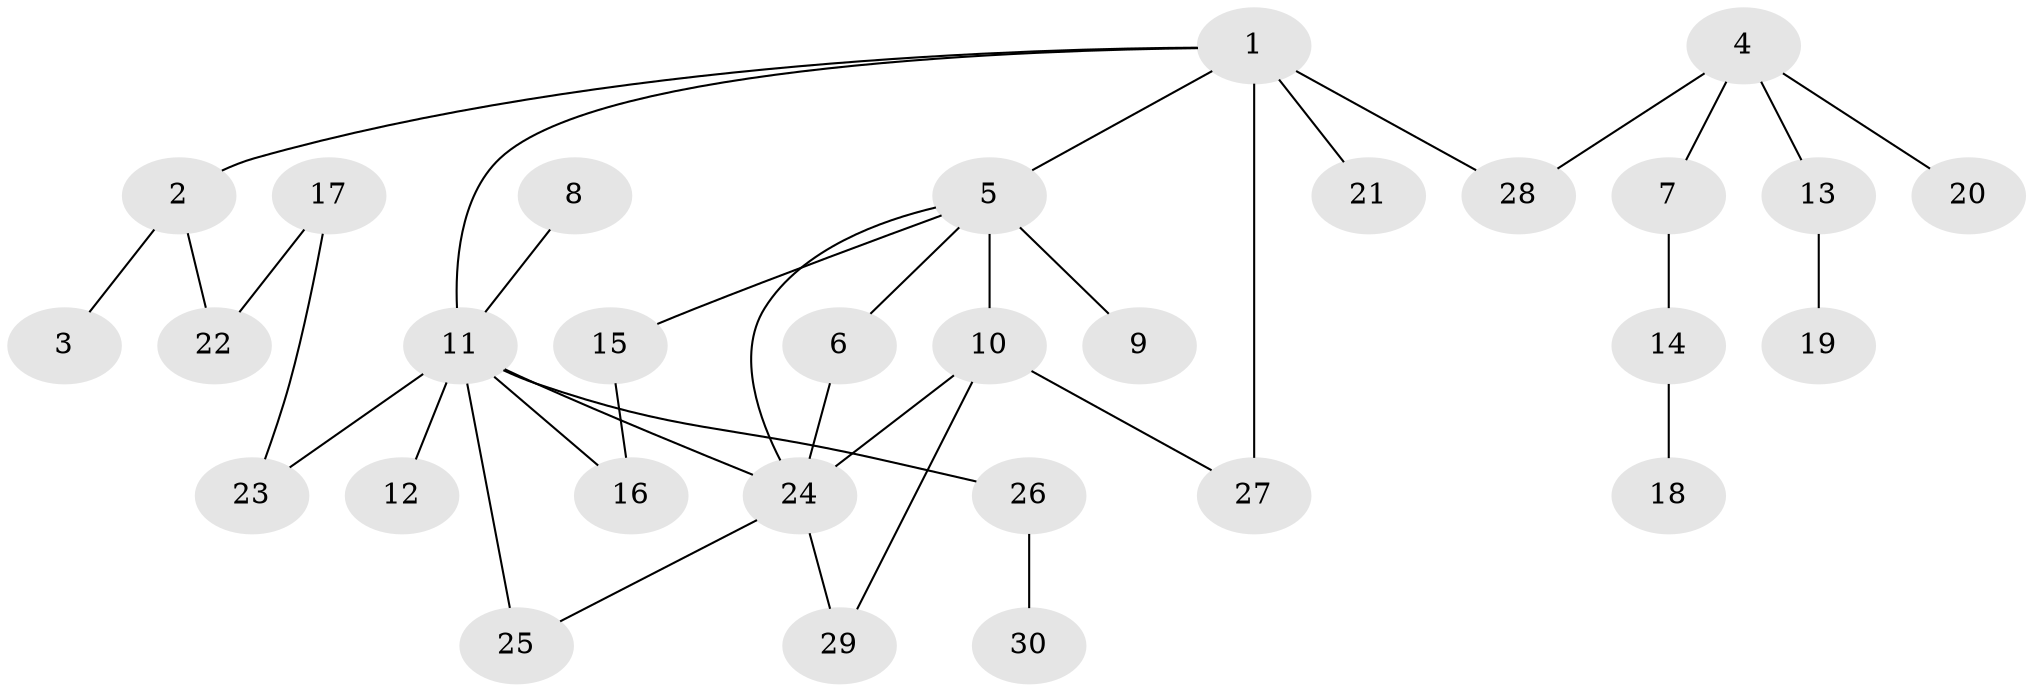 // original degree distribution, {3: 0.2542372881355932, 7: 0.01694915254237288, 8: 0.01694915254237288, 2: 0.288135593220339, 5: 0.03389830508474576, 1: 0.3389830508474576, 6: 0.03389830508474576, 4: 0.01694915254237288}
// Generated by graph-tools (version 1.1) at 2025/49/03/09/25 03:49:22]
// undirected, 30 vertices, 37 edges
graph export_dot {
graph [start="1"]
  node [color=gray90,style=filled];
  1;
  2;
  3;
  4;
  5;
  6;
  7;
  8;
  9;
  10;
  11;
  12;
  13;
  14;
  15;
  16;
  17;
  18;
  19;
  20;
  21;
  22;
  23;
  24;
  25;
  26;
  27;
  28;
  29;
  30;
  1 -- 2 [weight=1.0];
  1 -- 5 [weight=1.0];
  1 -- 11 [weight=1.0];
  1 -- 21 [weight=1.0];
  1 -- 27 [weight=2.0];
  1 -- 28 [weight=1.0];
  2 -- 3 [weight=1.0];
  2 -- 22 [weight=1.0];
  4 -- 7 [weight=1.0];
  4 -- 13 [weight=1.0];
  4 -- 20 [weight=1.0];
  4 -- 28 [weight=1.0];
  5 -- 6 [weight=1.0];
  5 -- 9 [weight=1.0];
  5 -- 10 [weight=2.0];
  5 -- 15 [weight=1.0];
  5 -- 24 [weight=1.0];
  6 -- 24 [weight=1.0];
  7 -- 14 [weight=1.0];
  8 -- 11 [weight=1.0];
  10 -- 24 [weight=2.0];
  10 -- 27 [weight=1.0];
  10 -- 29 [weight=1.0];
  11 -- 12 [weight=1.0];
  11 -- 16 [weight=1.0];
  11 -- 23 [weight=1.0];
  11 -- 24 [weight=1.0];
  11 -- 25 [weight=2.0];
  11 -- 26 [weight=1.0];
  13 -- 19 [weight=1.0];
  14 -- 18 [weight=1.0];
  15 -- 16 [weight=1.0];
  17 -- 22 [weight=1.0];
  17 -- 23 [weight=1.0];
  24 -- 25 [weight=1.0];
  24 -- 29 [weight=1.0];
  26 -- 30 [weight=1.0];
}
